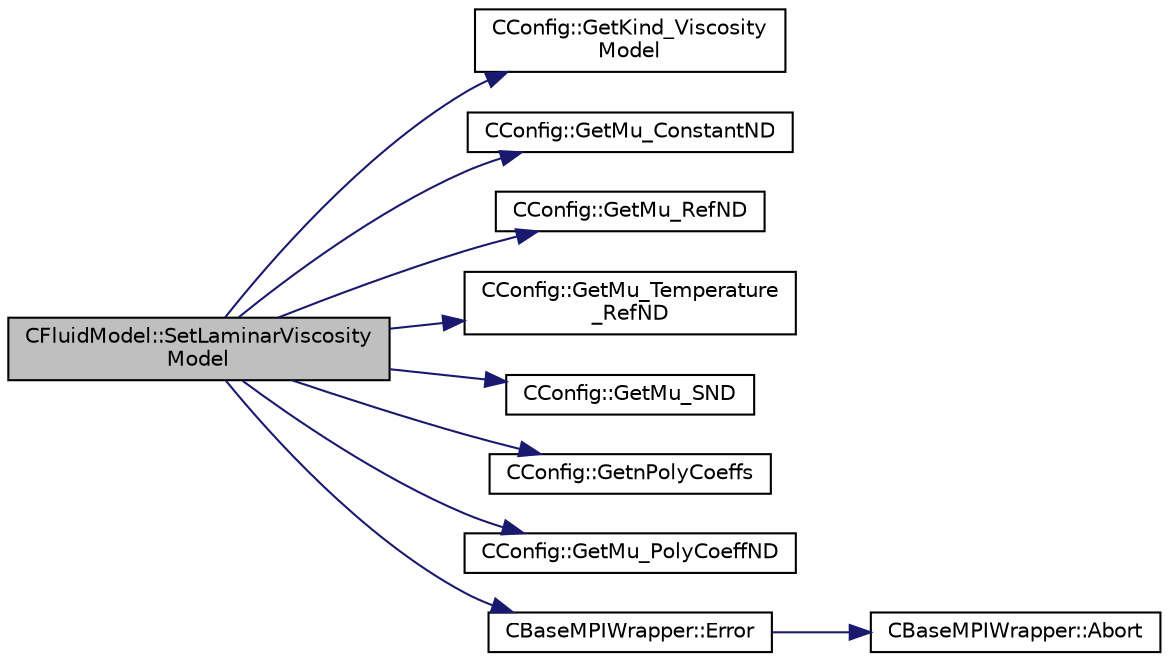 digraph "CFluidModel::SetLaminarViscosityModel"
{
  edge [fontname="Helvetica",fontsize="10",labelfontname="Helvetica",labelfontsize="10"];
  node [fontname="Helvetica",fontsize="10",shape=record];
  rankdir="LR";
  Node470 [label="CFluidModel::SetLaminarViscosity\lModel",height=0.2,width=0.4,color="black", fillcolor="grey75", style="filled", fontcolor="black"];
  Node470 -> Node471 [color="midnightblue",fontsize="10",style="solid",fontname="Helvetica"];
  Node471 [label="CConfig::GetKind_Viscosity\lModel",height=0.2,width=0.4,color="black", fillcolor="white", style="filled",URL="$class_c_config.html#af6fbd87066353c64a6a7e97d77c237db",tooltip="Get the value of the viscosity model. "];
  Node470 -> Node472 [color="midnightblue",fontsize="10",style="solid",fontname="Helvetica"];
  Node472 [label="CConfig::GetMu_ConstantND",height=0.2,width=0.4,color="black", fillcolor="white", style="filled",URL="$class_c_config.html#ab8374bd6eab3ea2e8c240ab8e702a508",tooltip="Get the value of the non-dimensional constant viscosity. "];
  Node470 -> Node473 [color="midnightblue",fontsize="10",style="solid",fontname="Helvetica"];
  Node473 [label="CConfig::GetMu_RefND",height=0.2,width=0.4,color="black", fillcolor="white", style="filled",URL="$class_c_config.html#a645557320afb395f5032a6aabfec7998",tooltip="Get the value of the non-dimensional reference viscosity for Sutherland model. "];
  Node470 -> Node474 [color="midnightblue",fontsize="10",style="solid",fontname="Helvetica"];
  Node474 [label="CConfig::GetMu_Temperature\l_RefND",height=0.2,width=0.4,color="black", fillcolor="white", style="filled",URL="$class_c_config.html#a890da0048214096d7fba85048e9336cf",tooltip="Get the value of the non-dimensional reference temperature for Sutherland model. "];
  Node470 -> Node475 [color="midnightblue",fontsize="10",style="solid",fontname="Helvetica"];
  Node475 [label="CConfig::GetMu_SND",height=0.2,width=0.4,color="black", fillcolor="white", style="filled",URL="$class_c_config.html#a206b2d3e5357d3da3dc9686b434f674c",tooltip="Get the value of the non-dimensional reference S for Sutherland model. "];
  Node470 -> Node476 [color="midnightblue",fontsize="10",style="solid",fontname="Helvetica"];
  Node476 [label="CConfig::GetnPolyCoeffs",height=0.2,width=0.4,color="black", fillcolor="white", style="filled",URL="$class_c_config.html#a0cf01c2e38fb11149364de8051451440",tooltip="Get the number of coefficients in the temperature polynomial models. "];
  Node470 -> Node477 [color="midnightblue",fontsize="10",style="solid",fontname="Helvetica"];
  Node477 [label="CConfig::GetMu_PolyCoeffND",height=0.2,width=0.4,color="black", fillcolor="white", style="filled",URL="$class_c_config.html#a708fa5914071f67a63278da1adfdac83",tooltip="Get the temperature polynomial coefficient for viscosity. "];
  Node470 -> Node478 [color="midnightblue",fontsize="10",style="solid",fontname="Helvetica"];
  Node478 [label="CBaseMPIWrapper::Error",height=0.2,width=0.4,color="black", fillcolor="white", style="filled",URL="$class_c_base_m_p_i_wrapper.html#a04457c47629bda56704e6a8804833eeb"];
  Node478 -> Node479 [color="midnightblue",fontsize="10",style="solid",fontname="Helvetica"];
  Node479 [label="CBaseMPIWrapper::Abort",height=0.2,width=0.4,color="black", fillcolor="white", style="filled",URL="$class_c_base_m_p_i_wrapper.html#a21ef5681e2acb532d345e9bab173ef07"];
}

